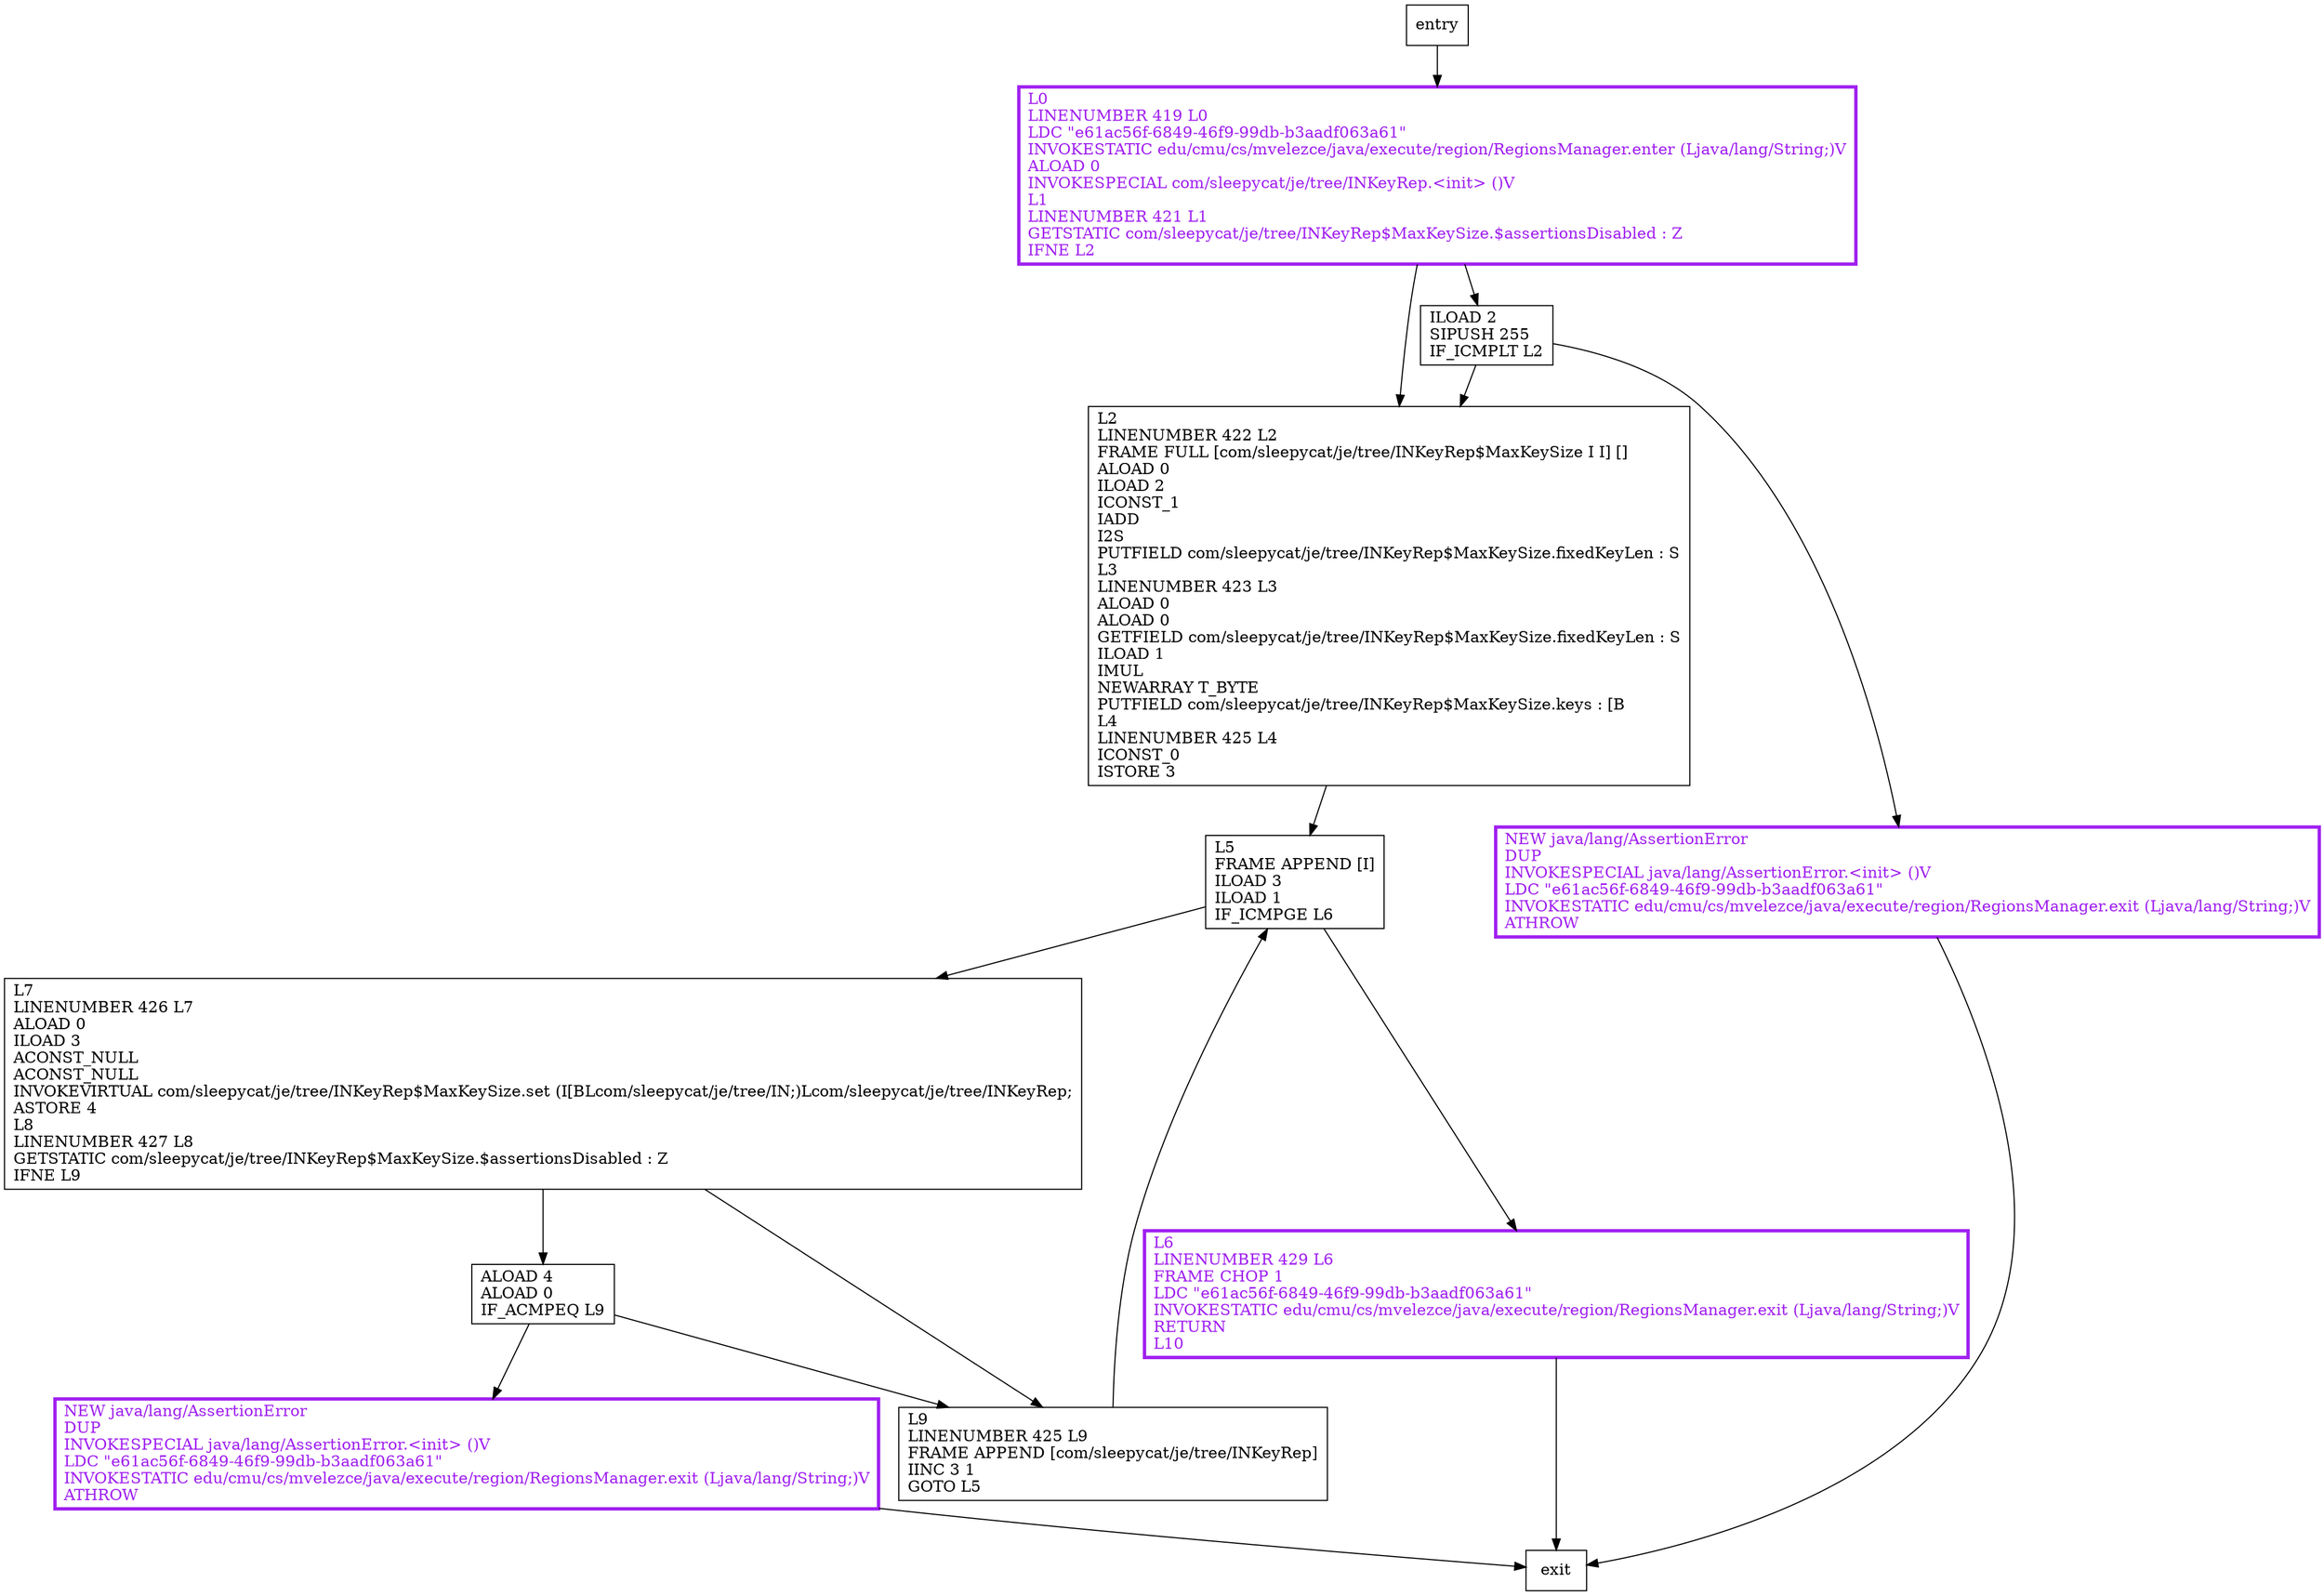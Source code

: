 digraph <init> {
node [shape=record];
349073321 [label="L6\lLINENUMBER 429 L6\lFRAME CHOP 1\lLDC \"e61ac56f-6849-46f9-99db-b3aadf063a61\"\lINVOKESTATIC edu/cmu/cs/mvelezce/java/execute/region/RegionsManager.exit (Ljava/lang/String;)V\lRETURN\lL10\l"];
578849782 [label="L5\lFRAME APPEND [I]\lILOAD 3\lILOAD 1\lIF_ICMPGE L6\l"];
1906426732 [label="L0\lLINENUMBER 419 L0\lLDC \"e61ac56f-6849-46f9-99db-b3aadf063a61\"\lINVOKESTATIC edu/cmu/cs/mvelezce/java/execute/region/RegionsManager.enter (Ljava/lang/String;)V\lALOAD 0\lINVOKESPECIAL com/sleepycat/je/tree/INKeyRep.\<init\> ()V\lL1\lLINENUMBER 421 L1\lGETSTATIC com/sleepycat/je/tree/INKeyRep$MaxKeySize.$assertionsDisabled : Z\lIFNE L2\l"];
1553959884 [label="L7\lLINENUMBER 426 L7\lALOAD 0\lILOAD 3\lACONST_NULL\lACONST_NULL\lINVOKEVIRTUAL com/sleepycat/je/tree/INKeyRep$MaxKeySize.set (I[BLcom/sleepycat/je/tree/IN;)Lcom/sleepycat/je/tree/INKeyRep;\lASTORE 4\lL8\lLINENUMBER 427 L8\lGETSTATIC com/sleepycat/je/tree/INKeyRep$MaxKeySize.$assertionsDisabled : Z\lIFNE L9\l"];
1134655251 [label="L2\lLINENUMBER 422 L2\lFRAME FULL [com/sleepycat/je/tree/INKeyRep$MaxKeySize I I] []\lALOAD 0\lILOAD 2\lICONST_1\lIADD\lI2S\lPUTFIELD com/sleepycat/je/tree/INKeyRep$MaxKeySize.fixedKeyLen : S\lL3\lLINENUMBER 423 L3\lALOAD 0\lALOAD 0\lGETFIELD com/sleepycat/je/tree/INKeyRep$MaxKeySize.fixedKeyLen : S\lILOAD 1\lIMUL\lNEWARRAY T_BYTE\lPUTFIELD com/sleepycat/je/tree/INKeyRep$MaxKeySize.keys : [B\lL4\lLINENUMBER 425 L4\lICONST_0\lISTORE 3\l"];
770152543 [label="ALOAD 4\lALOAD 0\lIF_ACMPEQ L9\l"];
1945673751 [label="ILOAD 2\lSIPUSH 255\lIF_ICMPLT L2\l"];
1573226881 [label="NEW java/lang/AssertionError\lDUP\lINVOKESPECIAL java/lang/AssertionError.\<init\> ()V\lLDC \"e61ac56f-6849-46f9-99db-b3aadf063a61\"\lINVOKESTATIC edu/cmu/cs/mvelezce/java/execute/region/RegionsManager.exit (Ljava/lang/String;)V\lATHROW\l"];
186546478 [label="L9\lLINENUMBER 425 L9\lFRAME APPEND [com/sleepycat/je/tree/INKeyRep]\lIINC 3 1\lGOTO L5\l"];
1816849603 [label="NEW java/lang/AssertionError\lDUP\lINVOKESPECIAL java/lang/AssertionError.\<init\> ()V\lLDC \"e61ac56f-6849-46f9-99db-b3aadf063a61\"\lINVOKESTATIC edu/cmu/cs/mvelezce/java/execute/region/RegionsManager.exit (Ljava/lang/String;)V\lATHROW\l"];
entry;
exit;
578849782 -> 349073321
578849782 -> 1553959884
1906426732 -> 1134655251
1906426732 -> 1945673751
1553959884 -> 770152543
1553959884 -> 186546478
1134655251 -> 578849782
770152543 -> 186546478
770152543 -> 1816849603
entry -> 1906426732
349073321 -> exit
1945673751 -> 1134655251
1945673751 -> 1573226881
1573226881 -> exit
186546478 -> 578849782
1816849603 -> exit
349073321[fontcolor="purple", penwidth=3, color="purple"];
1906426732[fontcolor="purple", penwidth=3, color="purple"];
1573226881[fontcolor="purple", penwidth=3, color="purple"];
1816849603[fontcolor="purple", penwidth=3, color="purple"];
}
